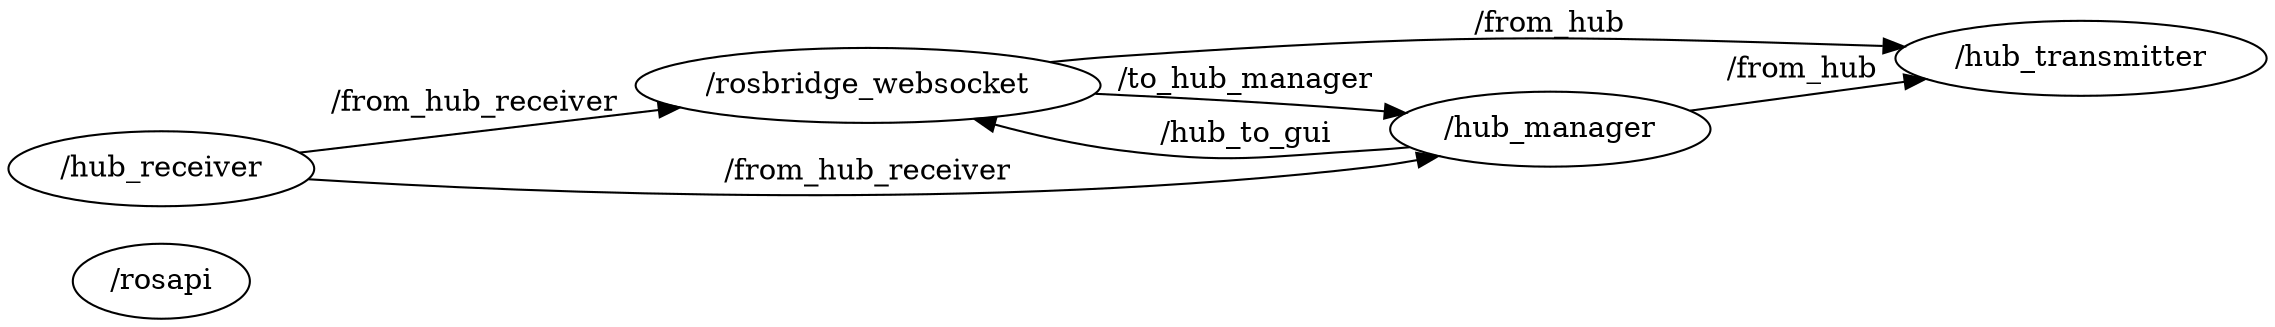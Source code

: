 digraph graphname {
	graph [bb="0,0,867.35,149",
		compound=True,
		rank=same,
		rankdir=LR,
		ranksep=0.2
	];
	node [label="\N"];
	n___rosapi	 [URL=__rosapi,
		height=0.5,
		label="/rosapi",
		pos="59.145,18",
		shape=ellipse,
		tooltip="/rosapi",
		width=0.95686];
	n___hub_receiver	 [URL=__hub_receiver,
		height=0.5,
		label="/hub_receiver",
		pos="59.145,72",
		shape=ellipse,
		tooltip="/hub_receiver",
		width=1.6429];
	n___rosbridge_websocket	 [URL=__rosbridge_websocket,
		height=0.5,
		label="/rosbridge_websocket",
		pos="331.03,112",
		shape=ellipse,
		tooltip="/rosbridge_websocket",
		width=2.4373];
	n___hub_receiver -> n___rosbridge_websocket	 [URL=topic_3A__from_hub_receiver,
		label="/from_hub_receiver",
		lp="180.79,103.5",
		penwidth=1,
		pos="e,259.49,101.47 112.54,79.855 151.57,85.598 205.22,93.491 249.59,100.02"];
	n___hub_manager	 [URL=__hub_manager,
		height=0.5,
		label="/hub_manager",
		pos="592.52,91",
		shape=ellipse,
		tooltip="/hub_manager",
		width=1.7151];
	n___hub_receiver -> n___hub_manager	 [URL=topic_3A__from_hub_receiver,
		label="/from_hub_receiver",
		lp="331.03,70.5",
		penwidth=1,
		pos="e,548.92,78.155 116.25,67.079 204.11,60.64 377.53,52.427 522.77,73 528.11,73.756 533.63,74.769 539.12,75.929"];
	n___hub_transmitter	 [URL=__hub_transmitter,
		height=0.5,
		label="/hub_transmitter",
		pos="797.81,125",
		shape=ellipse,
		tooltip="/hub_transmitter",
		width=1.9318];
	n___rosbridge_websocket -> n___hub_transmitter	 [URL=topic_3A__from_hub,
		label="/from_hub",
		lp="592.52,141.5",
		penwidth=1,
		pos="e,731.41,130.48 400.2,123.15 409.13,124.28 418.15,125.28 426.77,126 556.78,136.84 589.9,136.04 720.26,131 720.6,130.99 720.95,130.97 721.29,130.96"];
	n___rosbridge_websocket -> n___hub_manager	 [URL=topic_3A__to_hub_manager,
		label="/to_hub_manager",
		lp="474.77,114.5",
		penwidth=1,
		pos="e,536.22,98.588 416.55,107.86 449.76,105.93 488.08,103.32 522.77,100 523.87,99.895 524.97,99.787 526.08,99.675"];
	n___hub_manager -> n___hub_transmitter	 [URL=topic_3A__from_hub,
		label="/from_hub",
		lp="691.26,119.5",
		penwidth=1,
		pos="e,739.19,115.29 646.46,99.933 671.74,104.12 702.15,109.16 729.06,113.61"];
	n___hub_manager -> n___rosbridge_websocket	 [URL=topic_3A__hub_to_gui,
		label="/hub_to_gui",
		lp="474.77,88.5",
		penwidth=1,
		pos="e,371.34,95.847 538.15,82.442 532.97,81.856 527.78,81.357 522.77,81 480.22,77.964 468.92,74.347 426.77,81 411.63,83.391 395.62,87.785 381.11,92.528"];
}
